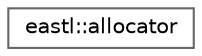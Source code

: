 digraph "类继承关系图"
{
 // LATEX_PDF_SIZE
  bgcolor="transparent";
  edge [fontname=Helvetica,fontsize=10,labelfontname=Helvetica,labelfontsize=10];
  node [fontname=Helvetica,fontsize=10,shape=box,height=0.2,width=0.4];
  rankdir="LR";
  Node0 [id="Node000000",label="eastl::allocator",height=0.2,width=0.4,color="grey40", fillcolor="white", style="filled",URL="$classeastl_1_1allocator.html",tooltip=" "];
}
